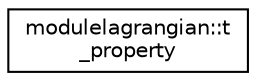 digraph "Graphical Class Hierarchy"
{
 // LATEX_PDF_SIZE
  edge [fontname="Helvetica",fontsize="10",labelfontname="Helvetica",labelfontsize="10"];
  node [fontname="Helvetica",fontsize="10",shape=record];
  rankdir="LR";
  Node0 [label="modulelagrangian::t\l_property",height=0.2,width=0.4,color="black", fillcolor="white", style="filled",URL="$structmodulelagrangian_1_1t__property.html",tooltip=" "];
}
